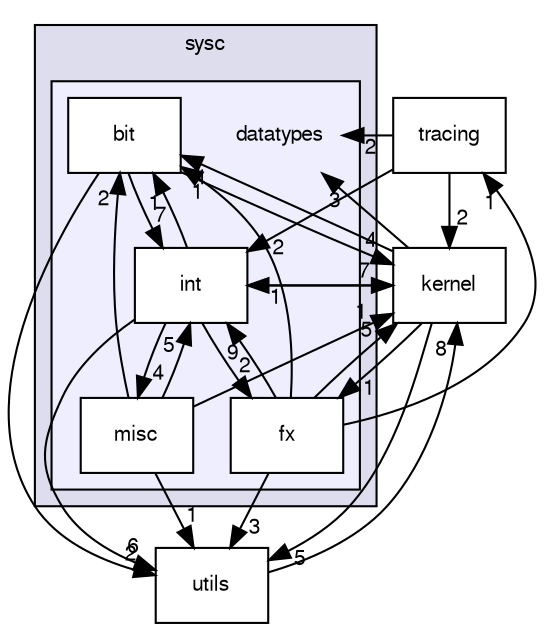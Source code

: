 digraph "sysc/datatypes" {
  compound=true
  node [ fontsize="10", fontname="FreeSans"];
  edge [ labelfontsize="10", labelfontname="FreeSans"];
  subgraph clusterdir_b3fe251d03f02f270a00ddc1eaee8ac2 {
    graph [ bgcolor="#ddddee", pencolor="black", label="sysc" fontname="FreeSans", fontsize="10", URL="dir_b3fe251d03f02f270a00ddc1eaee8ac2.html"]
  subgraph clusterdir_5e69c086e82be690ab2b0365646e74e7 {
    graph [ bgcolor="#eeeeff", pencolor="black", label="" URL="dir_5e69c086e82be690ab2b0365646e74e7.html"];
    dir_5e69c086e82be690ab2b0365646e74e7 [shape=plaintext label="datatypes"];
    dir_d489ae3556ea625c3b8f44aba1bab533 [shape=box label="bit" color="black" fillcolor="white" style="filled" URL="dir_d489ae3556ea625c3b8f44aba1bab533.html"];
    dir_6bba2293868849cba8e159ce68b53c59 [shape=box label="fx" color="black" fillcolor="white" style="filled" URL="dir_6bba2293868849cba8e159ce68b53c59.html"];
    dir_4913bade71ac789252954d06e5b30a22 [shape=box label="int" color="black" fillcolor="white" style="filled" URL="dir_4913bade71ac789252954d06e5b30a22.html"];
    dir_2f58fca50dfde4753ec3f45c717d6cef [shape=box label="misc" color="black" fillcolor="white" style="filled" URL="dir_2f58fca50dfde4753ec3f45c717d6cef.html"];
  }
  }
  dir_b4b56023568c35e5a49172d00a6c7a39 [shape=box label="kernel" URL="dir_b4b56023568c35e5a49172d00a6c7a39.html"];
  dir_abe2d21ecb619c40140cdc0b9ea59ef5 [shape=box label="utils" URL="dir_abe2d21ecb619c40140cdc0b9ea59ef5.html"];
  dir_4eddbcb30e9a369379b31e2b2e8cd530 [shape=box label="tracing" URL="dir_4eddbcb30e9a369379b31e2b2e8cd530.html"];
  dir_d489ae3556ea625c3b8f44aba1bab533->dir_4913bade71ac789252954d06e5b30a22 [headlabel="7", labeldistance=1.5 headhref="dir_000003_000005.html"];
  dir_d489ae3556ea625c3b8f44aba1bab533->dir_b4b56023568c35e5a49172d00a6c7a39 [headlabel="4", labeldistance=1.5 headhref="dir_000003_000007.html"];
  dir_d489ae3556ea625c3b8f44aba1bab533->dir_abe2d21ecb619c40140cdc0b9ea59ef5 [headlabel="2", labeldistance=1.5 headhref="dir_000003_000009.html"];
  dir_4913bade71ac789252954d06e5b30a22->dir_d489ae3556ea625c3b8f44aba1bab533 [headlabel="1", labeldistance=1.5 headhref="dir_000005_000003.html"];
  dir_4913bade71ac789252954d06e5b30a22->dir_b4b56023568c35e5a49172d00a6c7a39 [headlabel="7", labeldistance=1.5 headhref="dir_000005_000007.html"];
  dir_4913bade71ac789252954d06e5b30a22->dir_abe2d21ecb619c40140cdc0b9ea59ef5 [headlabel="6", labeldistance=1.5 headhref="dir_000005_000009.html"];
  dir_4913bade71ac789252954d06e5b30a22->dir_6bba2293868849cba8e159ce68b53c59 [headlabel="2", labeldistance=1.5 headhref="dir_000005_000004.html"];
  dir_4913bade71ac789252954d06e5b30a22->dir_2f58fca50dfde4753ec3f45c717d6cef [headlabel="4", labeldistance=1.5 headhref="dir_000005_000006.html"];
  dir_b4b56023568c35e5a49172d00a6c7a39->dir_d489ae3556ea625c3b8f44aba1bab533 [headlabel="1", labeldistance=1.5 headhref="dir_000007_000003.html"];
  dir_b4b56023568c35e5a49172d00a6c7a39->dir_4913bade71ac789252954d06e5b30a22 [headlabel="1", labeldistance=1.5 headhref="dir_000007_000005.html"];
  dir_b4b56023568c35e5a49172d00a6c7a39->dir_abe2d21ecb619c40140cdc0b9ea59ef5 [headlabel="5", labeldistance=1.5 headhref="dir_000007_000009.html"];
  dir_b4b56023568c35e5a49172d00a6c7a39->dir_6bba2293868849cba8e159ce68b53c59 [headlabel="1", labeldistance=1.5 headhref="dir_000007_000004.html"];
  dir_b4b56023568c35e5a49172d00a6c7a39->dir_5e69c086e82be690ab2b0365646e74e7 [headlabel="3", labeldistance=1.5 headhref="dir_000007_000002.html"];
  dir_abe2d21ecb619c40140cdc0b9ea59ef5->dir_b4b56023568c35e5a49172d00a6c7a39 [headlabel="8", labeldistance=1.5 headhref="dir_000009_000007.html"];
  dir_6bba2293868849cba8e159ce68b53c59->dir_d489ae3556ea625c3b8f44aba1bab533 [headlabel="1", labeldistance=1.5 headhref="dir_000004_000003.html"];
  dir_6bba2293868849cba8e159ce68b53c59->dir_4913bade71ac789252954d06e5b30a22 [headlabel="9", labeldistance=1.5 headhref="dir_000004_000005.html"];
  dir_6bba2293868849cba8e159ce68b53c59->dir_b4b56023568c35e5a49172d00a6c7a39 [headlabel="5", labeldistance=1.5 headhref="dir_000004_000007.html"];
  dir_6bba2293868849cba8e159ce68b53c59->dir_abe2d21ecb619c40140cdc0b9ea59ef5 [headlabel="3", labeldistance=1.5 headhref="dir_000004_000009.html"];
  dir_6bba2293868849cba8e159ce68b53c59->dir_4eddbcb30e9a369379b31e2b2e8cd530 [headlabel="1", labeldistance=1.5 headhref="dir_000004_000008.html"];
  dir_2f58fca50dfde4753ec3f45c717d6cef->dir_d489ae3556ea625c3b8f44aba1bab533 [headlabel="2", labeldistance=1.5 headhref="dir_000006_000003.html"];
  dir_2f58fca50dfde4753ec3f45c717d6cef->dir_4913bade71ac789252954d06e5b30a22 [headlabel="5", labeldistance=1.5 headhref="dir_000006_000005.html"];
  dir_2f58fca50dfde4753ec3f45c717d6cef->dir_b4b56023568c35e5a49172d00a6c7a39 [headlabel="1", labeldistance=1.5 headhref="dir_000006_000007.html"];
  dir_2f58fca50dfde4753ec3f45c717d6cef->dir_abe2d21ecb619c40140cdc0b9ea59ef5 [headlabel="1", labeldistance=1.5 headhref="dir_000006_000009.html"];
  dir_4eddbcb30e9a369379b31e2b2e8cd530->dir_4913bade71ac789252954d06e5b30a22 [headlabel="2", labeldistance=1.5 headhref="dir_000008_000005.html"];
  dir_4eddbcb30e9a369379b31e2b2e8cd530->dir_b4b56023568c35e5a49172d00a6c7a39 [headlabel="2", labeldistance=1.5 headhref="dir_000008_000007.html"];
  dir_4eddbcb30e9a369379b31e2b2e8cd530->dir_5e69c086e82be690ab2b0365646e74e7 [headlabel="2", labeldistance=1.5 headhref="dir_000008_000002.html"];
}
